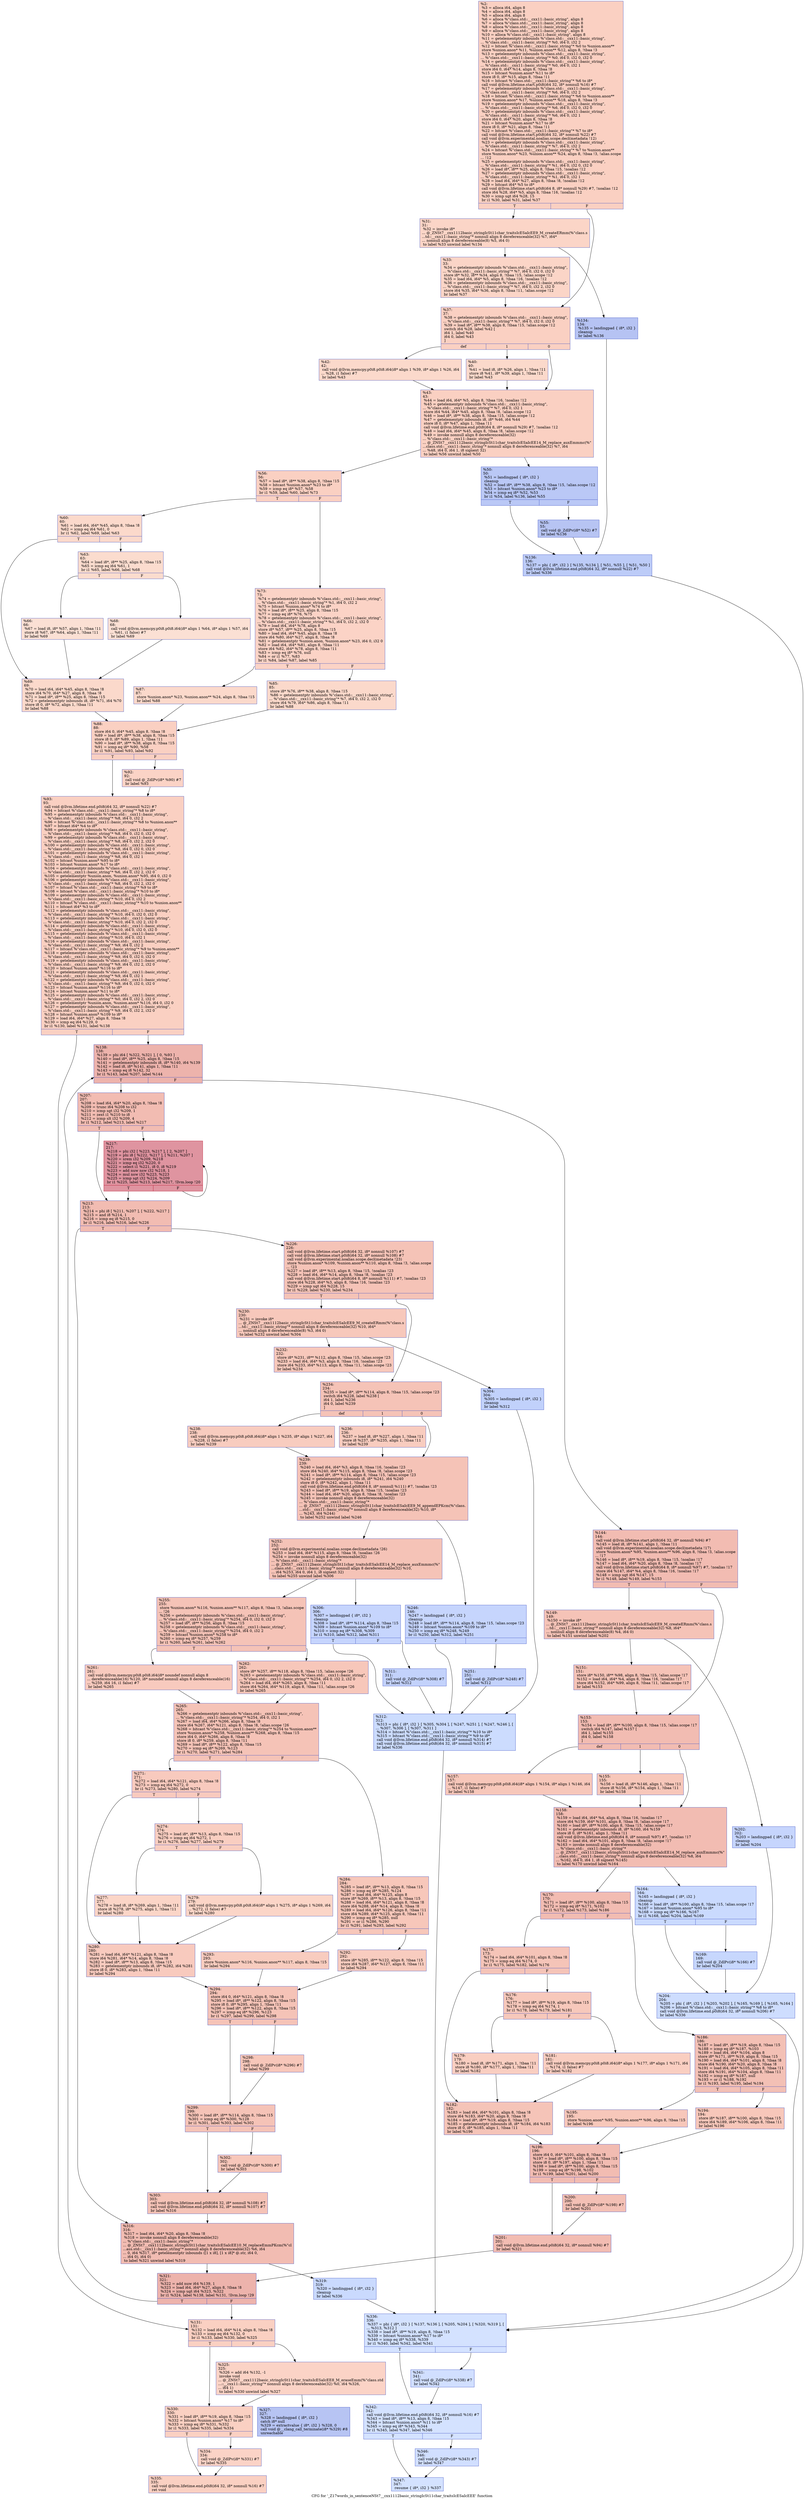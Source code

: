 digraph "CFG for '_Z17words_in_sentenceNSt7__cxx1112basic_stringIcSt11char_traitsIcESaIcEEE' function" {
	label="CFG for '_Z17words_in_sentenceNSt7__cxx1112basic_stringIcSt11char_traitsIcESaIcEEE' function";

	Node0x558ae03715a0 [shape=record,color="#3d50c3ff", style=filled, fillcolor="#f3947570",label="{%2:\l  %3 = alloca i64, align 8\l  %4 = alloca i64, align 8\l  %5 = alloca i64, align 8\l  %6 = alloca %\"class.std::__cxx11::basic_string\", align 8\l  %7 = alloca %\"class.std::__cxx11::basic_string\", align 8\l  %8 = alloca %\"class.std::__cxx11::basic_string\", align 8\l  %9 = alloca %\"class.std::__cxx11::basic_string\", align 8\l  %10 = alloca %\"class.std::__cxx11::basic_string\", align 8\l  %11 = getelementptr inbounds %\"class.std::__cxx11::basic_string\",\l... %\"class.std::__cxx11::basic_string\"* %0, i64 0, i32 2\l  %12 = bitcast %\"class.std::__cxx11::basic_string\"* %0 to %union.anon**\l  store %union.anon* %11, %union.anon** %12, align 8, !tbaa !3\l  %13 = getelementptr inbounds %\"class.std::__cxx11::basic_string\",\l... %\"class.std::__cxx11::basic_string\"* %0, i64 0, i32 0, i32 0\l  %14 = getelementptr inbounds %\"class.std::__cxx11::basic_string\",\l... %\"class.std::__cxx11::basic_string\"* %0, i64 0, i32 1\l  store i64 0, i64* %14, align 8, !tbaa !8\l  %15 = bitcast %union.anon* %11 to i8*\l  store i8 0, i8* %15, align 8, !tbaa !11\l  %16 = bitcast %\"class.std::__cxx11::basic_string\"* %6 to i8*\l  call void @llvm.lifetime.start.p0i8(i64 32, i8* nonnull %16) #7\l  %17 = getelementptr inbounds %\"class.std::__cxx11::basic_string\",\l... %\"class.std::__cxx11::basic_string\"* %6, i64 0, i32 2\l  %18 = bitcast %\"class.std::__cxx11::basic_string\"* %6 to %union.anon**\l  store %union.anon* %17, %union.anon** %18, align 8, !tbaa !3\l  %19 = getelementptr inbounds %\"class.std::__cxx11::basic_string\",\l... %\"class.std::__cxx11::basic_string\"* %6, i64 0, i32 0, i32 0\l  %20 = getelementptr inbounds %\"class.std::__cxx11::basic_string\",\l... %\"class.std::__cxx11::basic_string\"* %6, i64 0, i32 1\l  store i64 0, i64* %20, align 8, !tbaa !8\l  %21 = bitcast %union.anon* %17 to i8*\l  store i8 0, i8* %21, align 8, !tbaa !11\l  %22 = bitcast %\"class.std::__cxx11::basic_string\"* %7 to i8*\l  call void @llvm.lifetime.start.p0i8(i64 32, i8* nonnull %22) #7\l  call void @llvm.experimental.noalias.scope.decl(metadata !12)\l  %23 = getelementptr inbounds %\"class.std::__cxx11::basic_string\",\l... %\"class.std::__cxx11::basic_string\"* %7, i64 0, i32 2\l  %24 = bitcast %\"class.std::__cxx11::basic_string\"* %7 to %union.anon**\l  store %union.anon* %23, %union.anon** %24, align 8, !tbaa !3, !alias.scope\l... !12\l  %25 = getelementptr inbounds %\"class.std::__cxx11::basic_string\",\l... %\"class.std::__cxx11::basic_string\"* %1, i64 0, i32 0, i32 0\l  %26 = load i8*, i8** %25, align 8, !tbaa !15, !noalias !12\l  %27 = getelementptr inbounds %\"class.std::__cxx11::basic_string\",\l... %\"class.std::__cxx11::basic_string\"* %1, i64 0, i32 1\l  %28 = load i64, i64* %27, align 8, !tbaa !8, !noalias !12\l  %29 = bitcast i64* %5 to i8*\l  call void @llvm.lifetime.start.p0i8(i64 8, i8* nonnull %29) #7, !noalias !12\l  store i64 %28, i64* %5, align 8, !tbaa !16, !noalias !12\l  %30 = icmp ugt i64 %28, 15\l  br i1 %30, label %31, label %37\l|{<s0>T|<s1>F}}"];
	Node0x558ae03715a0:s0 -> Node0x558ae0376450;
	Node0x558ae03715a0:s1 -> Node0x558ae03764e0;
	Node0x558ae0376450 [shape=record,color="#3d50c3ff", style=filled, fillcolor="#f5a08170",label="{%31:\l31:                                               \l  %32 = invoke i8*\l... @_ZNSt7__cxx1112basic_stringIcSt11char_traitsIcESaIcEE9_M_createERmm(%\"class.s\l...td::__cxx11::basic_string\"* nonnull align 8 dereferenceable(32) %7, i64*\l... nonnull align 8 dereferenceable(8) %5, i64 0)\l          to label %33 unwind label %134\l}"];
	Node0x558ae0376450 -> Node0x558ae0376710;
	Node0x558ae0376450 -> Node0x558ae0376760;
	Node0x558ae0376710 [shape=record,color="#3d50c3ff", style=filled, fillcolor="#f5a08170",label="{%33:\l33:                                               \l  %34 = getelementptr inbounds %\"class.std::__cxx11::basic_string\",\l... %\"class.std::__cxx11::basic_string\"* %7, i64 0, i32 0, i32 0\l  store i8* %32, i8** %34, align 8, !tbaa !15, !alias.scope !12\l  %35 = load i64, i64* %5, align 8, !tbaa !16, !noalias !12\l  %36 = getelementptr inbounds %\"class.std::__cxx11::basic_string\",\l... %\"class.std::__cxx11::basic_string\"* %7, i64 0, i32 2, i32 0\l  store i64 %35, i64* %36, align 8, !tbaa !11, !alias.scope !12\l  br label %37\l}"];
	Node0x558ae0376710 -> Node0x558ae03764e0;
	Node0x558ae03764e0 [shape=record,color="#3d50c3ff", style=filled, fillcolor="#f3947570",label="{%37:\l37:                                               \l  %38 = getelementptr inbounds %\"class.std::__cxx11::basic_string\",\l... %\"class.std::__cxx11::basic_string\"* %7, i64 0, i32 0, i32 0\l  %39 = load i8*, i8** %38, align 8, !tbaa !15, !alias.scope !12\l  switch i64 %28, label %42 [\l    i64 1, label %40\l    i64 0, label %43\l  ]\l|{<s0>def|<s1>1|<s2>0}}"];
	Node0x558ae03764e0:s0 -> Node0x558ae0376620;
	Node0x558ae03764e0:s1 -> Node0x558ae0377e10;
	Node0x558ae03764e0:s2 -> Node0x558ae0377ea0;
	Node0x558ae0377e10 [shape=record,color="#3d50c3ff", style=filled, fillcolor="#f7a88970",label="{%40:\l40:                                               \l  %41 = load i8, i8* %26, align 1, !tbaa !11\l  store i8 %41, i8* %39, align 1, !tbaa !11\l  br label %43\l}"];
	Node0x558ae0377e10 -> Node0x558ae0377ea0;
	Node0x558ae0376620 [shape=record,color="#3d50c3ff", style=filled, fillcolor="#f7a88970",label="{%42:\l42:                                               \l  call void @llvm.memcpy.p0i8.p0i8.i64(i8* align 1 %39, i8* align 1 %26, i64\l... %28, i1 false) #7\l  br label %43\l}"];
	Node0x558ae0376620 -> Node0x558ae0377ea0;
	Node0x558ae0377ea0 [shape=record,color="#3d50c3ff", style=filled, fillcolor="#f3947570",label="{%43:\l43:                                               \l  %44 = load i64, i64* %5, align 8, !tbaa !16, !noalias !12\l  %45 = getelementptr inbounds %\"class.std::__cxx11::basic_string\",\l... %\"class.std::__cxx11::basic_string\"* %7, i64 0, i32 1\l  store i64 %44, i64* %45, align 8, !tbaa !8, !alias.scope !12\l  %46 = load i8*, i8** %38, align 8, !tbaa !15, !alias.scope !12\l  %47 = getelementptr inbounds i8, i8* %46, i64 %44\l  store i8 0, i8* %47, align 1, !tbaa !11\l  call void @llvm.lifetime.end.p0i8(i64 8, i8* nonnull %29) #7, !noalias !12\l  %48 = load i64, i64* %45, align 8, !tbaa !8, !alias.scope !12\l  %49 = invoke nonnull align 8 dereferenceable(32)\l... %\"class.std::__cxx11::basic_string\"*\l... @_ZNSt7__cxx1112basic_stringIcSt11char_traitsIcESaIcEE14_M_replace_auxEmmmc(%\"\l...class.std::__cxx11::basic_string\"* nonnull align 8 dereferenceable(32) %7, i64\l... %48, i64 0, i64 1, i8 signext 32)\l          to label %56 unwind label %50\l}"];
	Node0x558ae0377ea0 -> Node0x558ae0378c90;
	Node0x558ae0377ea0 -> Node0x558ae0378d20;
	Node0x558ae0378d20 [shape=record,color="#3d50c3ff", style=filled, fillcolor="#6282ea70",label="{%50:\l50:                                               \l  %51 = landingpad \{ i8*, i32 \}\l          cleanup\l  %52 = load i8*, i8** %38, align 8, !tbaa !15, !alias.scope !12\l  %53 = bitcast %union.anon* %23 to i8*\l  %54 = icmp eq i8* %52, %53\l  br i1 %54, label %136, label %55\l|{<s0>T|<s1>F}}"];
	Node0x558ae0378d20:s0 -> Node0x558ae03794d0;
	Node0x558ae0378d20:s1 -> Node0x558ae0379560;
	Node0x558ae0379560 [shape=record,color="#3d50c3ff", style=filled, fillcolor="#5b7ae570",label="{%55:\l55:                                               \l  call void @_ZdlPv(i8* %52) #7\l  br label %136\l}"];
	Node0x558ae0379560 -> Node0x558ae03794d0;
	Node0x558ae0378c90 [shape=record,color="#3d50c3ff", style=filled, fillcolor="#f3947570",label="{%56:\l56:                                               \l  %57 = load i8*, i8** %38, align 8, !tbaa !15\l  %58 = bitcast %union.anon* %23 to i8*\l  %59 = icmp eq i8* %57, %58\l  br i1 %59, label %60, label %73\l|{<s0>T|<s1>F}}"];
	Node0x558ae0378c90:s0 -> Node0x558ae0379a50;
	Node0x558ae0378c90:s1 -> Node0x558ae0379aa0;
	Node0x558ae0379a50 [shape=record,color="#3d50c3ff", style=filled, fillcolor="#f7a88970",label="{%60:\l60:                                               \l  %61 = load i64, i64* %45, align 8, !tbaa !8\l  %62 = icmp eq i64 %61, 0\l  br i1 %62, label %69, label %63\l|{<s0>T|<s1>F}}"];
	Node0x558ae0379a50:s0 -> Node0x558ae0379ca0;
	Node0x558ae0379a50:s1 -> Node0x558ae0379cf0;
	Node0x558ae0379cf0 [shape=record,color="#3d50c3ff", style=filled, fillcolor="#f7af9170",label="{%63:\l63:                                               \l  %64 = load i8*, i8** %25, align 8, !tbaa !15\l  %65 = icmp eq i64 %61, 1\l  br i1 %65, label %66, label %68\l|{<s0>T|<s1>F}}"];
	Node0x558ae0379cf0:s0 -> Node0x558ae037a340;
	Node0x558ae0379cf0:s1 -> Node0x558ae037a390;
	Node0x558ae037a340 [shape=record,color="#3d50c3ff", style=filled, fillcolor="#f7b99e70",label="{%66:\l66:                                               \l  %67 = load i8, i8* %57, align 1, !tbaa !11\l  store i8 %67, i8* %64, align 1, !tbaa !11\l  br label %69\l}"];
	Node0x558ae037a340 -> Node0x558ae0379ca0;
	Node0x558ae037a390 [shape=record,color="#3d50c3ff", style=filled, fillcolor="#f7b99e70",label="{%68:\l68:                                               \l  call void @llvm.memcpy.p0i8.p0i8.i64(i8* align 1 %64, i8* align 1 %57, i64\l... %61, i1 false) #7\l  br label %69\l}"];
	Node0x558ae037a390 -> Node0x558ae0379ca0;
	Node0x558ae0379ca0 [shape=record,color="#3d50c3ff", style=filled, fillcolor="#f7a88970",label="{%69:\l69:                                               \l  %70 = load i64, i64* %45, align 8, !tbaa !8\l  store i64 %70, i64* %27, align 8, !tbaa !8\l  %71 = load i8*, i8** %25, align 8, !tbaa !15\l  %72 = getelementptr inbounds i8, i8* %71, i64 %70\l  store i8 0, i8* %72, align 1, !tbaa !11\l  br label %88\l}"];
	Node0x558ae0379ca0 -> Node0x558ae037ab40;
	Node0x558ae0379aa0 [shape=record,color="#3d50c3ff", style=filled, fillcolor="#f59c7d70",label="{%73:\l73:                                               \l  %74 = getelementptr inbounds %\"class.std::__cxx11::basic_string\",\l... %\"class.std::__cxx11::basic_string\"* %1, i64 0, i32 2\l  %75 = bitcast %union.anon* %74 to i8*\l  %76 = load i8*, i8** %25, align 8, !tbaa !15\l  %77 = icmp eq i8* %76, %75\l  %78 = getelementptr inbounds %\"class.std::__cxx11::basic_string\",\l... %\"class.std::__cxx11::basic_string\"* %1, i64 0, i32 2, i32 0\l  %79 = load i64, i64* %78, align 8\l  store i8* %57, i8** %25, align 8, !tbaa !15\l  %80 = load i64, i64* %45, align 8, !tbaa !8\l  store i64 %80, i64* %27, align 8, !tbaa !8\l  %81 = getelementptr %union.anon, %union.anon* %23, i64 0, i32 0\l  %82 = load i64, i64* %81, align 8, !tbaa !11\l  store i64 %82, i64* %78, align 8, !tbaa !11\l  %83 = icmp eq i8* %76, null\l  %84 = or i1 %77, %83\l  br i1 %84, label %87, label %85\l|{<s0>T|<s1>F}}"];
	Node0x558ae0379aa0:s0 -> Node0x558ae037b3f0;
	Node0x558ae0379aa0:s1 -> Node0x558ae037b440;
	Node0x558ae037b440 [shape=record,color="#3d50c3ff", style=filled, fillcolor="#f7a88970",label="{%85:\l85:                                               \l  store i8* %76, i8** %38, align 8, !tbaa !15\l  %86 = getelementptr inbounds %\"class.std::__cxx11::basic_string\",\l... %\"class.std::__cxx11::basic_string\"* %7, i64 0, i32 2, i32 0\l  store i64 %79, i64* %86, align 8, !tbaa !11\l  br label %88\l}"];
	Node0x558ae037b440 -> Node0x558ae037ab40;
	Node0x558ae037b3f0 [shape=record,color="#3d50c3ff", style=filled, fillcolor="#f7a88970",label="{%87:\l87:                                               \l  store %union.anon* %23, %union.anon** %24, align 8, !tbaa !15\l  br label %88\l}"];
	Node0x558ae037b3f0 -> Node0x558ae037ab40;
	Node0x558ae037ab40 [shape=record,color="#3d50c3ff", style=filled, fillcolor="#f3947570",label="{%88:\l88:                                               \l  store i64 0, i64* %45, align 8, !tbaa !8\l  %89 = load i8*, i8** %38, align 8, !tbaa !15\l  store i8 0, i8* %89, align 1, !tbaa !11\l  %90 = load i8*, i8** %38, align 8, !tbaa !15\l  %91 = icmp eq i8* %90, %58\l  br i1 %91, label %93, label %92\l|{<s0>T|<s1>F}}"];
	Node0x558ae037ab40:s0 -> Node0x558ae037bb40;
	Node0x558ae037ab40:s1 -> Node0x558ae037bb90;
	Node0x558ae037bb90 [shape=record,color="#3d50c3ff", style=filled, fillcolor="#f59c7d70",label="{%92:\l92:                                               \l  call void @_ZdlPv(i8* %90) #7\l  br label %93\l}"];
	Node0x558ae037bb90 -> Node0x558ae037bb40;
	Node0x558ae037bb40 [shape=record,color="#3d50c3ff", style=filled, fillcolor="#f3947570",label="{%93:\l93:                                               \l  call void @llvm.lifetime.end.p0i8(i64 32, i8* nonnull %22) #7\l  %94 = bitcast %\"class.std::__cxx11::basic_string\"* %8 to i8*\l  %95 = getelementptr inbounds %\"class.std::__cxx11::basic_string\",\l... %\"class.std::__cxx11::basic_string\"* %8, i64 0, i32 2\l  %96 = bitcast %\"class.std::__cxx11::basic_string\"* %8 to %union.anon**\l  %97 = bitcast i64* %4 to i8*\l  %98 = getelementptr inbounds %\"class.std::__cxx11::basic_string\",\l... %\"class.std::__cxx11::basic_string\"* %8, i64 0, i32 0, i32 0\l  %99 = getelementptr inbounds %\"class.std::__cxx11::basic_string\",\l... %\"class.std::__cxx11::basic_string\"* %8, i64 0, i32 2, i32 0\l  %100 = getelementptr inbounds %\"class.std::__cxx11::basic_string\",\l... %\"class.std::__cxx11::basic_string\"* %8, i64 0, i32 0, i32 0\l  %101 = getelementptr inbounds %\"class.std::__cxx11::basic_string\",\l... %\"class.std::__cxx11::basic_string\"* %8, i64 0, i32 1\l  %102 = bitcast %union.anon* %95 to i8*\l  %103 = bitcast %union.anon* %17 to i8*\l  %104 = getelementptr inbounds %\"class.std::__cxx11::basic_string\",\l... %\"class.std::__cxx11::basic_string\"* %6, i64 0, i32 2, i32 0\l  %105 = getelementptr %union.anon, %union.anon* %95, i64 0, i32 0\l  %106 = getelementptr inbounds %\"class.std::__cxx11::basic_string\",\l... %\"class.std::__cxx11::basic_string\"* %8, i64 0, i32 2, i32 0\l  %107 = bitcast %\"class.std::__cxx11::basic_string\"* %9 to i8*\l  %108 = bitcast %\"class.std::__cxx11::basic_string\"* %10 to i8*\l  %109 = getelementptr inbounds %\"class.std::__cxx11::basic_string\",\l... %\"class.std::__cxx11::basic_string\"* %10, i64 0, i32 2\l  %110 = bitcast %\"class.std::__cxx11::basic_string\"* %10 to %union.anon**\l  %111 = bitcast i64* %3 to i8*\l  %112 = getelementptr inbounds %\"class.std::__cxx11::basic_string\",\l... %\"class.std::__cxx11::basic_string\"* %10, i64 0, i32 0, i32 0\l  %113 = getelementptr inbounds %\"class.std::__cxx11::basic_string\",\l... %\"class.std::__cxx11::basic_string\"* %10, i64 0, i32 2, i32 0\l  %114 = getelementptr inbounds %\"class.std::__cxx11::basic_string\",\l... %\"class.std::__cxx11::basic_string\"* %10, i64 0, i32 0, i32 0\l  %115 = getelementptr inbounds %\"class.std::__cxx11::basic_string\",\l... %\"class.std::__cxx11::basic_string\"* %10, i64 0, i32 1\l  %116 = getelementptr inbounds %\"class.std::__cxx11::basic_string\",\l... %\"class.std::__cxx11::basic_string\"* %9, i64 0, i32 2\l  %117 = bitcast %\"class.std::__cxx11::basic_string\"* %9 to %union.anon**\l  %118 = getelementptr inbounds %\"class.std::__cxx11::basic_string\",\l... %\"class.std::__cxx11::basic_string\"* %9, i64 0, i32 0, i32 0\l  %119 = getelementptr inbounds %\"class.std::__cxx11::basic_string\",\l... %\"class.std::__cxx11::basic_string\"* %9, i64 0, i32 2, i32 0\l  %120 = bitcast %union.anon* %116 to i8*\l  %121 = getelementptr inbounds %\"class.std::__cxx11::basic_string\",\l... %\"class.std::__cxx11::basic_string\"* %9, i64 0, i32 1\l  %122 = getelementptr inbounds %\"class.std::__cxx11::basic_string\",\l... %\"class.std::__cxx11::basic_string\"* %9, i64 0, i32 0, i32 0\l  %123 = bitcast %union.anon* %116 to i8*\l  %124 = bitcast %union.anon* %11 to i8*\l  %125 = getelementptr inbounds %\"class.std::__cxx11::basic_string\",\l... %\"class.std::__cxx11::basic_string\"* %0, i64 0, i32 2, i32 0\l  %126 = getelementptr %union.anon, %union.anon* %116, i64 0, i32 0\l  %127 = getelementptr inbounds %\"class.std::__cxx11::basic_string\",\l... %\"class.std::__cxx11::basic_string\"* %9, i64 0, i32 2, i32 0\l  %128 = bitcast %union.anon* %109 to i8*\l  %129 = load i64, i64* %27, align 8, !tbaa !8\l  %130 = icmp eq i64 %129, 0\l  br i1 %130, label %131, label %138\l|{<s0>T|<s1>F}}"];
	Node0x558ae037bb40:s0 -> Node0x558ae037dff0;
	Node0x558ae037bb40:s1 -> Node0x558ae037e040;
	Node0x558ae037dff0 [shape=record,color="#3d50c3ff", style=filled, fillcolor="#f3947570",label="{%131:\l131:                                              \l  %132 = load i64, i64* %14, align 8, !tbaa !8\l  %133 = icmp eq i64 %132, 0\l  br i1 %133, label %330, label %325\l|{<s0>T|<s1>F}}"];
	Node0x558ae037dff0:s0 -> Node0x558ae0372440;
	Node0x558ae037dff0:s1 -> Node0x558ae0372490;
	Node0x558ae0376760 [shape=record,color="#3d50c3ff", style=filled, fillcolor="#5977e370",label="{%134:\l134:                                              \l  %135 = landingpad \{ i8*, i32 \}\l          cleanup\l  br label %136\l}"];
	Node0x558ae0376760 -> Node0x558ae03794d0;
	Node0x558ae03794d0 [shape=record,color="#3d50c3ff", style=filled, fillcolor="#6a8bef70",label="{%136:\l136:                                              \l  %137 = phi \{ i8*, i32 \} [ %135, %134 ], [ %51, %55 ], [ %51, %50 ]\l  call void @llvm.lifetime.end.p0i8(i64 32, i8* nonnull %22) #7\l  br label %336\l}"];
	Node0x558ae03794d0 -> Node0x558ae0372870;
	Node0x558ae037e040 [shape=record,color="#3d50c3ff", style=filled, fillcolor="#d6524470",label="{%138:\l138:                                              \l  %139 = phi i64 [ %322, %321 ], [ 0, %93 ]\l  %140 = load i8*, i8** %25, align 8, !tbaa !15\l  %141 = getelementptr inbounds i8, i8* %140, i64 %139\l  %142 = load i8, i8* %141, align 1, !tbaa !11\l  %143 = icmp eq i8 %142, 32\l  br i1 %143, label %207, label %144\l|{<s0>T|<s1>F}}"];
	Node0x558ae037e040:s0 -> Node0x558ae0372c40;
	Node0x558ae037e040:s1 -> Node0x558ae0372c90;
	Node0x558ae0372c90 [shape=record,color="#3d50c3ff", style=filled, fillcolor="#e1675170",label="{%144:\l144:                                              \l  call void @llvm.lifetime.start.p0i8(i64 32, i8* nonnull %94) #7\l  %145 = load i8, i8* %141, align 1, !tbaa !11\l  call void @llvm.experimental.noalias.scope.decl(metadata !17)\l  store %union.anon* %95, %union.anon** %96, align 8, !tbaa !3, !alias.scope\l... !17\l  %146 = load i8*, i8** %19, align 8, !tbaa !15, !noalias !17\l  %147 = load i64, i64* %20, align 8, !tbaa !8, !noalias !17\l  call void @llvm.lifetime.start.p0i8(i64 8, i8* nonnull %97) #7, !noalias !17\l  store i64 %147, i64* %4, align 8, !tbaa !16, !noalias !17\l  %148 = icmp ugt i64 %147, 15\l  br i1 %148, label %149, label %153\l|{<s0>T|<s1>F}}"];
	Node0x558ae0372c90:s0 -> Node0x558ae0380470;
	Node0x558ae0372c90:s1 -> Node0x558ae0380500;
	Node0x558ae0380470 [shape=record,color="#3d50c3ff", style=filled, fillcolor="#e8765c70",label="{%149:\l149:                                              \l  %150 = invoke i8*\l... @_ZNSt7__cxx1112basic_stringIcSt11char_traitsIcESaIcEE9_M_createERmm(%\"class.s\l...td::__cxx11::basic_string\"* nonnull align 8 dereferenceable(32) %8, i64*\l... nonnull align 8 dereferenceable(8) %4, i64 0)\l          to label %151 unwind label %202\l}"];
	Node0x558ae0380470 -> Node0x558ae0380690;
	Node0x558ae0380470 -> Node0x558ae03806e0;
	Node0x558ae0380690 [shape=record,color="#3d50c3ff", style=filled, fillcolor="#e8765c70",label="{%151:\l151:                                              \l  store i8* %150, i8** %98, align 8, !tbaa !15, !alias.scope !17\l  %152 = load i64, i64* %4, align 8, !tbaa !16, !noalias !17\l  store i64 %152, i64* %99, align 8, !tbaa !11, !alias.scope !17\l  br label %153\l}"];
	Node0x558ae0380690 -> Node0x558ae0380500;
	Node0x558ae0380500 [shape=record,color="#3d50c3ff", style=filled, fillcolor="#e1675170",label="{%153:\l153:                                              \l  %154 = load i8*, i8** %100, align 8, !tbaa !15, !alias.scope !17\l  switch i64 %147, label %157 [\l    i64 1, label %155\l    i64 0, label %158\l  ]\l|{<s0>def|<s1>1|<s2>0}}"];
	Node0x558ae0380500:s0 -> Node0x558ae0380640;
	Node0x558ae0380500:s1 -> Node0x558ae0380c10;
	Node0x558ae0380500:s2 -> Node0x558ae0380ca0;
	Node0x558ae0380c10 [shape=record,color="#3d50c3ff", style=filled, fillcolor="#ec7f6370",label="{%155:\l155:                                              \l  %156 = load i8, i8* %146, align 1, !tbaa !11\l  store i8 %156, i8* %154, align 1, !tbaa !11\l  br label %158\l}"];
	Node0x558ae0380c10 -> Node0x558ae0380ca0;
	Node0x558ae0380640 [shape=record,color="#3d50c3ff", style=filled, fillcolor="#ec7f6370",label="{%157:\l157:                                              \l  call void @llvm.memcpy.p0i8.p0i8.i64(i8* align 1 %154, i8* align 1 %146, i64\l... %147, i1 false) #7\l  br label %158\l}"];
	Node0x558ae0380640 -> Node0x558ae0380ca0;
	Node0x558ae0380ca0 [shape=record,color="#3d50c3ff", style=filled, fillcolor="#e1675170",label="{%158:\l158:                                              \l  %159 = load i64, i64* %4, align 8, !tbaa !16, !noalias !17\l  store i64 %159, i64* %101, align 8, !tbaa !8, !alias.scope !17\l  %160 = load i8*, i8** %100, align 8, !tbaa !15, !alias.scope !17\l  %161 = getelementptr inbounds i8, i8* %160, i64 %159\l  store i8 0, i8* %161, align 1, !tbaa !11\l  call void @llvm.lifetime.end.p0i8(i64 8, i8* nonnull %97) #7, !noalias !17\l  %162 = load i64, i64* %101, align 8, !tbaa !8, !alias.scope !17\l  %163 = invoke nonnull align 8 dereferenceable(32)\l... %\"class.std::__cxx11::basic_string\"*\l... @_ZNSt7__cxx1112basic_stringIcSt11char_traitsIcESaIcEE14_M_replace_auxEmmmc(%\"\l...class.std::__cxx11::basic_string\"* nonnull align 8 dereferenceable(32) %8, i64\l... %162, i64 0, i64 1, i8 signext %145)\l          to label %170 unwind label %164\l}"];
	Node0x558ae0380ca0 -> Node0x558ae0381680;
	Node0x558ae0380ca0 -> Node0x558ae0381710;
	Node0x558ae0381710 [shape=record,color="#3d50c3ff", style=filled, fillcolor="#88abfd70",label="{%164:\l164:                                              \l  %165 = landingpad \{ i8*, i32 \}\l          cleanup\l  %166 = load i8*, i8** %100, align 8, !tbaa !15, !alias.scope !17\l  %167 = bitcast %union.anon* %95 to i8*\l  %168 = icmp eq i8* %166, %167\l  br i1 %168, label %204, label %169\l|{<s0>T|<s1>F}}"];
	Node0x558ae0381710:s0 -> Node0x558ae0381b70;
	Node0x558ae0381710:s1 -> Node0x558ae0381c00;
	Node0x558ae0381c00 [shape=record,color="#3d50c3ff", style=filled, fillcolor="#81a4fb70",label="{%169:\l169:                                              \l  call void @_ZdlPv(i8* %166) #7\l  br label %204\l}"];
	Node0x558ae0381c00 -> Node0x558ae0381b70;
	Node0x558ae0381680 [shape=record,color="#3d50c3ff", style=filled, fillcolor="#e1675170",label="{%170:\l170:                                              \l  %171 = load i8*, i8** %100, align 8, !tbaa !15\l  %172 = icmp eq i8* %171, %102\l  br i1 %172, label %173, label %186\l|{<s0>T|<s1>F}}"];
	Node0x558ae0381680:s0 -> Node0x558ae0381fc0;
	Node0x558ae0381680:s1 -> Node0x558ae0382010;
	Node0x558ae0381fc0 [shape=record,color="#3d50c3ff", style=filled, fillcolor="#e97a5f70",label="{%173:\l173:                                              \l  %174 = load i64, i64* %101, align 8, !tbaa !8\l  %175 = icmp eq i64 %174, 0\l  br i1 %175, label %182, label %176\l|{<s0>T|<s1>F}}"];
	Node0x558ae0381fc0:s0 -> Node0x558ae0382210;
	Node0x558ae0381fc0:s1 -> Node0x558ae0382260;
	Node0x558ae0382260 [shape=record,color="#3d50c3ff", style=filled, fillcolor="#ed836670",label="{%176:\l176:                                              \l  %177 = load i8*, i8** %19, align 8, !tbaa !15\l  %178 = icmp eq i64 %174, 1\l  br i1 %178, label %179, label %181\l|{<s0>T|<s1>F}}"];
	Node0x558ae0382260:s0 -> Node0x558ae03824a0;
	Node0x558ae0382260:s1 -> Node0x558ae03824f0;
	Node0x558ae03824a0 [shape=record,color="#3d50c3ff", style=filled, fillcolor="#f2907270",label="{%179:\l179:                                              \l  %180 = load i8, i8* %171, align 1, !tbaa !11\l  store i8 %180, i8* %177, align 1, !tbaa !11\l  br label %182\l}"];
	Node0x558ae03824a0 -> Node0x558ae0382210;
	Node0x558ae03824f0 [shape=record,color="#3d50c3ff", style=filled, fillcolor="#f2907270",label="{%181:\l181:                                              \l  call void @llvm.memcpy.p0i8.p0i8.i64(i8* align 1 %177, i8* align 1 %171, i64\l... %174, i1 false) #7\l  br label %182\l}"];
	Node0x558ae03824f0 -> Node0x558ae0382210;
	Node0x558ae0382210 [shape=record,color="#3d50c3ff", style=filled, fillcolor="#e97a5f70",label="{%182:\l182:                                              \l  %183 = load i64, i64* %101, align 8, !tbaa !8\l  store i64 %183, i64* %20, align 8, !tbaa !8\l  %184 = load i8*, i8** %19, align 8, !tbaa !15\l  %185 = getelementptr inbounds i8, i8* %184, i64 %183\l  store i8 0, i8* %185, align 1, !tbaa !11\l  br label %196\l}"];
	Node0x558ae0382210 -> Node0x558ae0382c40;
	Node0x558ae0382010 [shape=record,color="#3d50c3ff", style=filled, fillcolor="#e5705870",label="{%186:\l186:                                              \l  %187 = load i8*, i8** %19, align 8, !tbaa !15\l  %188 = icmp eq i8* %187, %103\l  %189 = load i64, i64* %104, align 8\l  store i8* %171, i8** %19, align 8, !tbaa !15\l  %190 = load i64, i64* %101, align 8, !tbaa !8\l  store i64 %190, i64* %20, align 8, !tbaa !8\l  %191 = load i64, i64* %105, align 8, !tbaa !11\l  store i64 %191, i64* %104, align 8, !tbaa !11\l  %192 = icmp eq i8* %187, null\l  %193 = or i1 %188, %192\l  br i1 %193, label %195, label %194\l|{<s0>T|<s1>F}}"];
	Node0x558ae0382010:s0 -> Node0x558ae0383220;
	Node0x558ae0382010:s1 -> Node0x558ae0383270;
	Node0x558ae0383270 [shape=record,color="#3d50c3ff", style=filled, fillcolor="#ec7f6370",label="{%194:\l194:                                              \l  store i8* %187, i8** %100, align 8, !tbaa !15\l  store i64 %189, i64* %106, align 8, !tbaa !11\l  br label %196\l}"];
	Node0x558ae0383270 -> Node0x558ae0382c40;
	Node0x558ae0383220 [shape=record,color="#3d50c3ff", style=filled, fillcolor="#ec7f6370",label="{%195:\l195:                                              \l  store %union.anon* %95, %union.anon** %96, align 8, !tbaa !15\l  br label %196\l}"];
	Node0x558ae0383220 -> Node0x558ae0382c40;
	Node0x558ae0382c40 [shape=record,color="#3d50c3ff", style=filled, fillcolor="#e1675170",label="{%196:\l196:                                              \l  store i64 0, i64* %101, align 8, !tbaa !8\l  %197 = load i8*, i8** %100, align 8, !tbaa !15\l  store i8 0, i8* %197, align 1, !tbaa !11\l  %198 = load i8*, i8** %100, align 8, !tbaa !15\l  %199 = icmp eq i8* %198, %102\l  br i1 %199, label %201, label %200\l|{<s0>T|<s1>F}}"];
	Node0x558ae0382c40:s0 -> Node0x558ae0383890;
	Node0x558ae0382c40:s1 -> Node0x558ae03838e0;
	Node0x558ae03838e0 [shape=record,color="#3d50c3ff", style=filled, fillcolor="#e5705870",label="{%200:\l200:                                              \l  call void @_ZdlPv(i8* %198) #7\l  br label %201\l}"];
	Node0x558ae03838e0 -> Node0x558ae0383890;
	Node0x558ae0383890 [shape=record,color="#3d50c3ff", style=filled, fillcolor="#e1675170",label="{%201:\l201:                                              \l  call void @llvm.lifetime.end.p0i8(i64 32, i8* nonnull %94) #7\l  br label %321\l}"];
	Node0x558ae0383890 -> Node0x558ae0372930;
	Node0x558ae03806e0 [shape=record,color="#3d50c3ff", style=filled, fillcolor="#7ea1fa70",label="{%202:\l202:                                              \l  %203 = landingpad \{ i8*, i32 \}\l          cleanup\l  br label %204\l}"];
	Node0x558ae03806e0 -> Node0x558ae0381b70;
	Node0x558ae0381b70 [shape=record,color="#3d50c3ff", style=filled, fillcolor="#8fb1fe70",label="{%204:\l204:                                              \l  %205 = phi \{ i8*, i32 \} [ %203, %202 ], [ %165, %169 ], [ %165, %164 ]\l  %206 = bitcast %\"class.std::__cxx11::basic_string\"* %8 to i8*\l  call void @llvm.lifetime.end.p0i8(i64 32, i8* nonnull %206) #7\l  br label %336\l}"];
	Node0x558ae0381b70 -> Node0x558ae0372870;
	Node0x558ae0372c40 [shape=record,color="#3d50c3ff", style=filled, fillcolor="#e1675170",label="{%207:\l207:                                              \l  %208 = load i64, i64* %20, align 8, !tbaa !8\l  %209 = trunc i64 %208 to i32\l  %210 = icmp sgt i32 %209, 1\l  %211 = zext i1 %210 to i8\l  %212 = icmp slt i32 %209, 4\l  br i1 %212, label %213, label %217\l|{<s0>T|<s1>F}}"];
	Node0x558ae0372c40:s0 -> Node0x558ae0384330;
	Node0x558ae0372c40:s1 -> Node0x558ae0384380;
	Node0x558ae0384330 [shape=record,color="#3d50c3ff", style=filled, fillcolor="#e1675170",label="{%213:\l213:                                              \l  %214 = phi i8 [ %211, %207 ], [ %222, %217 ]\l  %215 = and i8 %214, 1\l  %216 = icmp eq i8 %215, 0\l  br i1 %216, label %316, label %226\l|{<s0>T|<s1>F}}"];
	Node0x558ae0384330:s0 -> Node0x558ae0384620;
	Node0x558ae0384330:s1 -> Node0x558ae0384670;
	Node0x558ae0384380 [shape=record,color="#b70d28ff", style=filled, fillcolor="#b70d2870",label="{%217:\l217:                                              \l  %218 = phi i32 [ %223, %217 ], [ 2, %207 ]\l  %219 = phi i8 [ %222, %217 ], [ %211, %207 ]\l  %220 = srem i32 %209, %218\l  %221 = icmp eq i32 %220, 0\l  %222 = select i1 %221, i8 0, i8 %219\l  %223 = add nuw nsw i32 %218, 1\l  %224 = mul nsw i32 %223, %223\l  %225 = icmp sgt i32 %224, %209\l  br i1 %225, label %213, label %217, !llvm.loop !20\l|{<s0>T|<s1>F}}"];
	Node0x558ae0384380:s0 -> Node0x558ae0384330;
	Node0x558ae0384380:s1 -> Node0x558ae0384380;
	Node0x558ae0384670 [shape=record,color="#3d50c3ff", style=filled, fillcolor="#e8765c70",label="{%226:\l226:                                              \l  call void @llvm.lifetime.start.p0i8(i64 32, i8* nonnull %107) #7\l  call void @llvm.lifetime.start.p0i8(i64 32, i8* nonnull %108) #7\l  call void @llvm.experimental.noalias.scope.decl(metadata !23)\l  store %union.anon* %109, %union.anon** %110, align 8, !tbaa !3, !alias.scope\l... !23\l  %227 = load i8*, i8** %13, align 8, !tbaa !15, !noalias !23\l  %228 = load i64, i64* %14, align 8, !tbaa !8, !noalias !23\l  call void @llvm.lifetime.start.p0i8(i64 8, i8* nonnull %111) #7, !noalias !23\l  store i64 %228, i64* %3, align 8, !tbaa !16, !noalias !23\l  %229 = icmp ugt i64 %228, 15\l  br i1 %229, label %230, label %234\l|{<s0>T|<s1>F}}"];
	Node0x558ae0384670:s0 -> Node0x558ae037e4a0;
	Node0x558ae0384670:s1 -> Node0x558ae037e530;
	Node0x558ae037e4a0 [shape=record,color="#3d50c3ff", style=filled, fillcolor="#ed836670",label="{%230:\l230:                                              \l  %231 = invoke i8*\l... @_ZNSt7__cxx1112basic_stringIcSt11char_traitsIcESaIcEE9_M_createERmm(%\"class.s\l...td::__cxx11::basic_string\"* nonnull align 8 dereferenceable(32) %10, i64*\l... nonnull align 8 dereferenceable(8) %3, i64 0)\l          to label %232 unwind label %304\l}"];
	Node0x558ae037e4a0 -> Node0x558ae037e6c0;
	Node0x558ae037e4a0 -> Node0x558ae037e710;
	Node0x558ae037e6c0 [shape=record,color="#3d50c3ff", style=filled, fillcolor="#ed836670",label="{%232:\l232:                                              \l  store i8* %231, i8** %112, align 8, !tbaa !15, !alias.scope !23\l  %233 = load i64, i64* %3, align 8, !tbaa !16, !noalias !23\l  store i64 %233, i64* %113, align 8, !tbaa !11, !alias.scope !23\l  br label %234\l}"];
	Node0x558ae037e6c0 -> Node0x558ae037e530;
	Node0x558ae037e530 [shape=record,color="#3d50c3ff", style=filled, fillcolor="#e8765c70",label="{%234:\l234:                                              \l  %235 = load i8*, i8** %114, align 8, !tbaa !15, !alias.scope !23\l  switch i64 %228, label %238 [\l    i64 1, label %236\l    i64 0, label %239\l  ]\l|{<s0>def|<s1>1|<s2>0}}"];
	Node0x558ae037e530:s0 -> Node0x558ae037e670;
	Node0x558ae037e530:s1 -> Node0x558ae037ec40;
	Node0x558ae037e530:s2 -> Node0x558ae037ecd0;
	Node0x558ae037ec40 [shape=record,color="#3d50c3ff", style=filled, fillcolor="#f08b6e70",label="{%236:\l236:                                              \l  %237 = load i8, i8* %227, align 1, !tbaa !11\l  store i8 %237, i8* %235, align 1, !tbaa !11\l  br label %239\l}"];
	Node0x558ae037ec40 -> Node0x558ae037ecd0;
	Node0x558ae037e670 [shape=record,color="#3d50c3ff", style=filled, fillcolor="#f08b6e70",label="{%238:\l238:                                              \l  call void @llvm.memcpy.p0i8.p0i8.i64(i8* align 1 %235, i8* align 1 %227, i64\l... %228, i1 false) #7\l  br label %239\l}"];
	Node0x558ae037e670 -> Node0x558ae037ecd0;
	Node0x558ae037ecd0 [shape=record,color="#3d50c3ff", style=filled, fillcolor="#e8765c70",label="{%239:\l239:                                              \l  %240 = load i64, i64* %3, align 8, !tbaa !16, !noalias !23\l  store i64 %240, i64* %115, align 8, !tbaa !8, !alias.scope !23\l  %241 = load i8*, i8** %114, align 8, !tbaa !15, !alias.scope !23\l  %242 = getelementptr inbounds i8, i8* %241, i64 %240\l  store i8 0, i8* %242, align 1, !tbaa !11\l  call void @llvm.lifetime.end.p0i8(i64 8, i8* nonnull %111) #7, !noalias !23\l  %243 = load i8*, i8** %19, align 8, !tbaa !15, !noalias !23\l  %244 = load i64, i64* %20, align 8, !tbaa !8, !noalias !23\l  %245 = invoke nonnull align 8 dereferenceable(32)\l... %\"class.std::__cxx11::basic_string\"*\l... @_ZNSt7__cxx1112basic_stringIcSt11char_traitsIcESaIcEE9_M_appendEPKcm(%\"class.\l...std::__cxx11::basic_string\"* nonnull align 8 dereferenceable(32) %10, i8*\l... %243, i64 %244)\l          to label %252 unwind label %246\l}"];
	Node0x558ae037ecd0 -> Node0x558ae0376ea0;
	Node0x558ae037ecd0 -> Node0x558ae0376f30;
	Node0x558ae0376f30 [shape=record,color="#3d50c3ff", style=filled, fillcolor="#7ea1fa70",label="{%246:\l246:                                              \l  %247 = landingpad \{ i8*, i32 \}\l          cleanup\l  %248 = load i8*, i8** %114, align 8, !tbaa !15, !alias.scope !23\l  %249 = bitcast %union.anon* %109 to i8*\l  %250 = icmp eq i8* %248, %249\l  br i1 %250, label %312, label %251\l|{<s0>T|<s1>F}}"];
	Node0x558ae0376f30:s0 -> Node0x558ae0388810;
	Node0x558ae0376f30:s1 -> Node0x558ae03888a0;
	Node0x558ae03888a0 [shape=record,color="#3d50c3ff", style=filled, fillcolor="#779af770",label="{%251:\l251:                                              \l  call void @_ZdlPv(i8* %248) #7\l  br label %312\l}"];
	Node0x558ae03888a0 -> Node0x558ae0388810;
	Node0x558ae0376ea0 [shape=record,color="#3d50c3ff", style=filled, fillcolor="#e8765c70",label="{%252:\l252:                                              \l  call void @llvm.experimental.noalias.scope.decl(metadata !26)\l  %253 = load i64, i64* %115, align 8, !tbaa !8, !noalias !26\l  %254 = invoke nonnull align 8 dereferenceable(32)\l... %\"class.std::__cxx11::basic_string\"*\l... @_ZNSt7__cxx1112basic_stringIcSt11char_traitsIcESaIcEE14_M_replace_auxEmmmc(%\"\l...class.std::__cxx11::basic_string\"* nonnull align 8 dereferenceable(32) %10,\l... i64 %253, i64 0, i64 1, i8 signext 32)\l          to label %255 unwind label %306\l}"];
	Node0x558ae0376ea0 -> Node0x558ae0389430;
	Node0x558ae0376ea0 -> Node0x558ae03894c0;
	Node0x558ae0389430 [shape=record,color="#3d50c3ff", style=filled, fillcolor="#e8765c70",label="{%255:\l255:                                              \l  store %union.anon* %116, %union.anon** %117, align 8, !tbaa !3, !alias.scope\l... !26\l  %256 = getelementptr inbounds %\"class.std::__cxx11::basic_string\",\l... %\"class.std::__cxx11::basic_string\"* %254, i64 0, i32 0, i32 0\l  %257 = load i8*, i8** %256, align 8, !tbaa !15\l  %258 = getelementptr inbounds %\"class.std::__cxx11::basic_string\",\l... %\"class.std::__cxx11::basic_string\"* %254, i64 0, i32 2\l  %259 = bitcast %union.anon* %258 to i8*\l  %260 = icmp eq i8* %257, %259\l  br i1 %260, label %261, label %262\l|{<s0>T|<s1>F}}"];
	Node0x558ae0389430:s0 -> Node0x558ae037d910;
	Node0x558ae0389430:s1 -> Node0x558ae037d9a0;
	Node0x558ae037d910 [shape=record,color="#3d50c3ff", style=filled, fillcolor="#ef886b70",label="{%261:\l261:                                              \l  call void @llvm.memcpy.p0i8.p0i8.i64(i8* noundef nonnull align 8\l... dereferenceable(16) %120, i8* noundef nonnull align 8 dereferenceable(16)\l... %259, i64 16, i1 false) #7\l  br label %265\l}"];
	Node0x558ae037d910 -> Node0x558ae037dc80;
	Node0x558ae037d9a0 [shape=record,color="#3d50c3ff", style=filled, fillcolor="#ec7f6370",label="{%262:\l262:                                              \l  store i8* %257, i8** %118, align 8, !tbaa !15, !alias.scope !26\l  %263 = getelementptr inbounds %\"class.std::__cxx11::basic_string\",\l... %\"class.std::__cxx11::basic_string\"* %254, i64 0, i32 2, i32 0\l  %264 = load i64, i64* %263, align 8, !tbaa !11\l  store i64 %264, i64* %119, align 8, !tbaa !11, !alias.scope !26\l  br label %265\l}"];
	Node0x558ae037d9a0 -> Node0x558ae037dc80;
	Node0x558ae037dc80 [shape=record,color="#3d50c3ff", style=filled, fillcolor="#e8765c70",label="{%265:\l265:                                              \l  %266 = getelementptr inbounds %\"class.std::__cxx11::basic_string\",\l... %\"class.std::__cxx11::basic_string\"* %254, i64 0, i32 1\l  %267 = load i64, i64* %266, align 8, !tbaa !8\l  store i64 %267, i64* %121, align 8, !tbaa !8, !alias.scope !26\l  %268 = bitcast %\"class.std::__cxx11::basic_string\"* %254 to %union.anon**\l  store %union.anon* %258, %union.anon** %268, align 8, !tbaa !15\l  store i64 0, i64* %266, align 8, !tbaa !8\l  store i8 0, i8* %259, align 8, !tbaa !11\l  %269 = load i8*, i8** %122, align 8, !tbaa !15\l  %270 = icmp eq i8* %269, %123\l  br i1 %270, label %271, label %284\l|{<s0>T|<s1>F}}"];
	Node0x558ae037dc80:s0 -> Node0x558ae038af50;
	Node0x558ae037dc80:s1 -> Node0x558ae038afe0;
	Node0x558ae038af50 [shape=record,color="#3d50c3ff", style=filled, fillcolor="#ef886b70",label="{%271:\l271:                                              \l  %272 = load i64, i64* %121, align 8, !tbaa !8\l  %273 = icmp eq i64 %272, 0\l  br i1 %273, label %280, label %274\l|{<s0>T|<s1>F}}"];
	Node0x558ae038af50:s0 -> Node0x558ae038b220;
	Node0x558ae038af50:s1 -> Node0x558ae038b270;
	Node0x558ae038b270 [shape=record,color="#3d50c3ff", style=filled, fillcolor="#f2907270",label="{%274:\l274:                                              \l  %275 = load i8*, i8** %13, align 8, !tbaa !15\l  %276 = icmp eq i64 %272, 1\l  br i1 %276, label %277, label %279\l|{<s0>T|<s1>F}}"];
	Node0x558ae038b270:s0 -> Node0x558ae038b4b0;
	Node0x558ae038b270:s1 -> Node0x558ae038b500;
	Node0x558ae038b4b0 [shape=record,color="#3d50c3ff", style=filled, fillcolor="#f5a08170",label="{%277:\l277:                                              \l  %278 = load i8, i8* %269, align 1, !tbaa !11\l  store i8 %278, i8* %275, align 1, !tbaa !11\l  br label %280\l}"];
	Node0x558ae038b4b0 -> Node0x558ae038b220;
	Node0x558ae038b500 [shape=record,color="#3d50c3ff", style=filled, fillcolor="#f5a08170",label="{%279:\l279:                                              \l  call void @llvm.memcpy.p0i8.p0i8.i64(i8* align 1 %275, i8* align 1 %269, i64\l... %272, i1 false) #7\l  br label %280\l}"];
	Node0x558ae038b500 -> Node0x558ae038b220;
	Node0x558ae038b220 [shape=record,color="#3d50c3ff", style=filled, fillcolor="#ef886b70",label="{%280:\l280:                                              \l  %281 = load i64, i64* %121, align 8, !tbaa !8\l  store i64 %281, i64* %14, align 8, !tbaa !8\l  %282 = load i8*, i8** %13, align 8, !tbaa !15\l  %283 = getelementptr inbounds i8, i8* %282, i64 %281\l  store i8 0, i8* %283, align 1, !tbaa !11\l  br label %294\l}"];
	Node0x558ae038b220 -> Node0x558ae038bc30;
	Node0x558ae038afe0 [shape=record,color="#3d50c3ff", style=filled, fillcolor="#ec7f6370",label="{%284:\l284:                                              \l  %285 = load i8*, i8** %13, align 8, !tbaa !15\l  %286 = icmp eq i8* %285, %124\l  %287 = load i64, i64* %125, align 8\l  store i8* %269, i8** %13, align 8, !tbaa !15\l  %288 = load i64, i64* %121, align 8, !tbaa !8\l  store i64 %288, i64* %14, align 8, !tbaa !8\l  %289 = load i64, i64* %126, align 8, !tbaa !11\l  store i64 %289, i64* %125, align 8, !tbaa !11\l  %290 = icmp eq i8* %285, null\l  %291 = or i1 %286, %290\l  br i1 %291, label %293, label %292\l|{<s0>T|<s1>F}}"];
	Node0x558ae038afe0:s0 -> Node0x558ae038ca30;
	Node0x558ae038afe0:s1 -> Node0x558ae038ca80;
	Node0x558ae038ca80 [shape=record,color="#3d50c3ff", style=filled, fillcolor="#f08b6e70",label="{%292:\l292:                                              \l  store i8* %285, i8** %122, align 8, !tbaa !15\l  store i64 %287, i64* %127, align 8, !tbaa !11\l  br label %294\l}"];
	Node0x558ae038ca80 -> Node0x558ae038bc30;
	Node0x558ae038ca30 [shape=record,color="#3d50c3ff", style=filled, fillcolor="#f08b6e70",label="{%293:\l293:                                              \l  store %union.anon* %116, %union.anon** %117, align 8, !tbaa !15\l  br label %294\l}"];
	Node0x558ae038ca30 -> Node0x558ae038bc30;
	Node0x558ae038bc30 [shape=record,color="#3d50c3ff", style=filled, fillcolor="#e8765c70",label="{%294:\l294:                                              \l  store i64 0, i64* %121, align 8, !tbaa !8\l  %295 = load i8*, i8** %122, align 8, !tbaa !15\l  store i8 0, i8* %295, align 1, !tbaa !11\l  %296 = load i8*, i8** %122, align 8, !tbaa !15\l  %297 = icmp eq i8* %296, %123\l  br i1 %297, label %299, label %298\l|{<s0>T|<s1>F}}"];
	Node0x558ae038bc30:s0 -> Node0x558ae0388200;
	Node0x558ae038bc30:s1 -> Node0x558ae0388250;
	Node0x558ae0388250 [shape=record,color="#3d50c3ff", style=filled, fillcolor="#ec7f6370",label="{%298:\l298:                                              \l  call void @_ZdlPv(i8* %296) #7\l  br label %299\l}"];
	Node0x558ae0388250 -> Node0x558ae0388200;
	Node0x558ae0388200 [shape=record,color="#3d50c3ff", style=filled, fillcolor="#e8765c70",label="{%299:\l299:                                              \l  %300 = load i8*, i8** %114, align 8, !tbaa !15\l  %301 = icmp eq i8* %300, %128\l  br i1 %301, label %303, label %302\l|{<s0>T|<s1>F}}"];
	Node0x558ae0388200:s0 -> Node0x558ae03885b0;
	Node0x558ae0388200:s1 -> Node0x558ae0388600;
	Node0x558ae0388600 [shape=record,color="#3d50c3ff", style=filled, fillcolor="#ec7f6370",label="{%302:\l302:                                              \l  call void @_ZdlPv(i8* %300) #7\l  br label %303\l}"];
	Node0x558ae0388600 -> Node0x558ae03885b0;
	Node0x558ae03885b0 [shape=record,color="#3d50c3ff", style=filled, fillcolor="#e8765c70",label="{%303:\l303:                                              \l  call void @llvm.lifetime.end.p0i8(i64 32, i8* nonnull %108) #7\l  call void @llvm.lifetime.end.p0i8(i64 32, i8* nonnull %107) #7\l  br label %316\l}"];
	Node0x558ae03885b0 -> Node0x558ae0384620;
	Node0x558ae037e710 [shape=record,color="#3d50c3ff", style=filled, fillcolor="#7396f570",label="{%304:\l304:                                              \l  %305 = landingpad \{ i8*, i32 \}\l          cleanup\l  br label %312\l}"];
	Node0x558ae037e710 -> Node0x558ae0388810;
	Node0x558ae03894c0 [shape=record,color="#3d50c3ff", style=filled, fillcolor="#7ea1fa70",label="{%306:\l306:                                              \l  %307 = landingpad \{ i8*, i32 \}\l          cleanup\l  %308 = load i8*, i8** %114, align 8, !tbaa !15\l  %309 = bitcast %union.anon* %109 to i8*\l  %310 = icmp eq i8* %308, %309\l  br i1 %310, label %312, label %311\l|{<s0>T|<s1>F}}"];
	Node0x558ae03894c0:s0 -> Node0x558ae0388810;
	Node0x558ae03894c0:s1 -> Node0x558ae038e2a0;
	Node0x558ae038e2a0 [shape=record,color="#3d50c3ff", style=filled, fillcolor="#779af770",label="{%311:\l311:                                              \l  call void @_ZdlPv(i8* %308) #7\l  br label %312\l}"];
	Node0x558ae038e2a0 -> Node0x558ae0388810;
	Node0x558ae0388810 [shape=record,color="#3d50c3ff", style=filled, fillcolor="#8caffe70",label="{%312:\l312:                                              \l  %313 = phi \{ i8*, i32 \} [ %305, %304 ], [ %247, %251 ], [ %247, %246 ], [\l... %307, %306 ], [ %307, %311 ]\l  %314 = bitcast %\"class.std::__cxx11::basic_string\"* %10 to i8*\l  %315 = bitcast %\"class.std::__cxx11::basic_string\"* %9 to i8*\l  call void @llvm.lifetime.end.p0i8(i64 32, i8* nonnull %314) #7\l  call void @llvm.lifetime.end.p0i8(i64 32, i8* nonnull %315) #7\l  br label %336\l}"];
	Node0x558ae0388810 -> Node0x558ae0372870;
	Node0x558ae0384620 [shape=record,color="#3d50c3ff", style=filled, fillcolor="#e1675170",label="{%316:\l316:                                              \l  %317 = load i64, i64* %20, align 8, !tbaa !8\l  %318 = invoke nonnull align 8 dereferenceable(32)\l... %\"class.std::__cxx11::basic_string\"*\l... @_ZNSt7__cxx1112basic_stringIcSt11char_traitsIcESaIcEE10_M_replaceEmmPKcm(%\"cl\l...ass.std::__cxx11::basic_string\"* nonnull align 8 dereferenceable(32) %6, i64\l... 0, i64 %317, i8* getelementptr inbounds ([1 x i8], [1 x i8]* @.str, i64 0,\l... i64 0), i64 0)\l          to label %321 unwind label %319\l}"];
	Node0x558ae0384620 -> Node0x558ae0372930;
	Node0x558ae0384620 -> Node0x558ae038eb30;
	Node0x558ae038eb30 [shape=record,color="#3d50c3ff", style=filled, fillcolor="#88abfd70",label="{%319:\l319:                                              \l  %320 = landingpad \{ i8*, i32 \}\l          cleanup\l  br label %336\l}"];
	Node0x558ae038eb30 -> Node0x558ae0372870;
	Node0x558ae0372930 [shape=record,color="#3d50c3ff", style=filled, fillcolor="#d6524470",label="{%321:\l321:                                              \l  %322 = add nuw i64 %139, 1\l  %323 = load i64, i64* %27, align 8, !tbaa !8\l  %324 = icmp ugt i64 %323, %322\l  br i1 %324, label %138, label %131, !llvm.loop !29\l|{<s0>T|<s1>F}}"];
	Node0x558ae0372930:s0 -> Node0x558ae037e040;
	Node0x558ae0372930:s1 -> Node0x558ae037dff0;
	Node0x558ae0372490 [shape=record,color="#3d50c3ff", style=filled, fillcolor="#f59c7d70",label="{%325:\l325:                                              \l  %326 = add i64 %132, -1\l  invoke void\l... @_ZNSt7__cxx1112basic_stringIcSt11char_traitsIcESaIcEE8_M_eraseEmm(%\"class.std\l...::__cxx11::basic_string\"* nonnull align 8 dereferenceable(32) %0, i64 %326,\l... i64 1)\l          to label %330 unwind label %327\l}"];
	Node0x558ae0372490 -> Node0x558ae0372440;
	Node0x558ae0372490 -> Node0x558ae038f2e0;
	Node0x558ae038f2e0 [shape=record,color="#3d50c3ff", style=filled, fillcolor="#5b7ae570",label="{%327:\l327:                                              \l  %328 = landingpad \{ i8*, i32 \}\l          catch i8* null\l  %329 = extractvalue \{ i8*, i32 \} %328, 0\l  call void @__clang_call_terminate(i8* %329) #8\l  unreachable\l}"];
	Node0x558ae0372440 [shape=record,color="#3d50c3ff", style=filled, fillcolor="#f3947570",label="{%330:\l330:                                              \l  %331 = load i8*, i8** %19, align 8, !tbaa !15\l  %332 = bitcast %union.anon* %17 to i8*\l  %333 = icmp eq i8* %331, %332\l  br i1 %333, label %335, label %334\l|{<s0>T|<s1>F}}"];
	Node0x558ae0372440:s0 -> Node0x558ae038fac0;
	Node0x558ae0372440:s1 -> Node0x558ae038fb10;
	Node0x558ae038fb10 [shape=record,color="#3d50c3ff", style=filled, fillcolor="#f59c7d70",label="{%334:\l334:                                              \l  call void @_ZdlPv(i8* %331) #7\l  br label %335\l}"];
	Node0x558ae038fb10 -> Node0x558ae038fac0;
	Node0x558ae038fac0 [shape=record,color="#3d50c3ff", style=filled, fillcolor="#f3947570",label="{%335:\l335:                                              \l  call void @llvm.lifetime.end.p0i8(i64 32, i8* nonnull %16) #7\l  ret void\l}"];
	Node0x558ae0372870 [shape=record,color="#3d50c3ff", style=filled, fillcolor="#9ebeff70",label="{%336:\l336:                                              \l  %337 = phi \{ i8*, i32 \} [ %137, %136 ], [ %205, %204 ], [ %320, %319 ], [\l... %313, %312 ]\l  %338 = load i8*, i8** %19, align 8, !tbaa !15\l  %339 = bitcast %union.anon* %17 to i8*\l  %340 = icmp eq i8* %338, %339\l  br i1 %340, label %342, label %341\l|{<s0>T|<s1>F}}"];
	Node0x558ae0372870:s0 -> Node0x558ae03901d0;
	Node0x558ae0372870:s1 -> Node0x558ae0390220;
	Node0x558ae0390220 [shape=record,color="#3d50c3ff", style=filled, fillcolor="#96b7ff70",label="{%341:\l341:                                              \l  call void @_ZdlPv(i8* %338) #7\l  br label %342\l}"];
	Node0x558ae0390220 -> Node0x558ae03901d0;
	Node0x558ae03901d0 [shape=record,color="#3d50c3ff", style=filled, fillcolor="#9ebeff70",label="{%342:\l342:                                              \l  call void @llvm.lifetime.end.p0i8(i64 32, i8* nonnull %16) #7\l  %343 = load i8*, i8** %13, align 8, !tbaa !15\l  %344 = bitcast %union.anon* %11 to i8*\l  %345 = icmp eq i8* %343, %344\l  br i1 %345, label %347, label %346\l|{<s0>T|<s1>F}}"];
	Node0x558ae03901d0:s0 -> Node0x558ae0390740;
	Node0x558ae03901d0:s1 -> Node0x558ae0390790;
	Node0x558ae0390790 [shape=record,color="#3d50c3ff", style=filled, fillcolor="#96b7ff70",label="{%346:\l346:                                              \l  call void @_ZdlPv(i8* %343) #7\l  br label %347\l}"];
	Node0x558ae0390790 -> Node0x558ae0390740;
	Node0x558ae0390740 [shape=record,color="#3d50c3ff", style=filled, fillcolor="#9ebeff70",label="{%347:\l347:                                              \l  resume \{ i8*, i32 \} %337\l}"];
}
